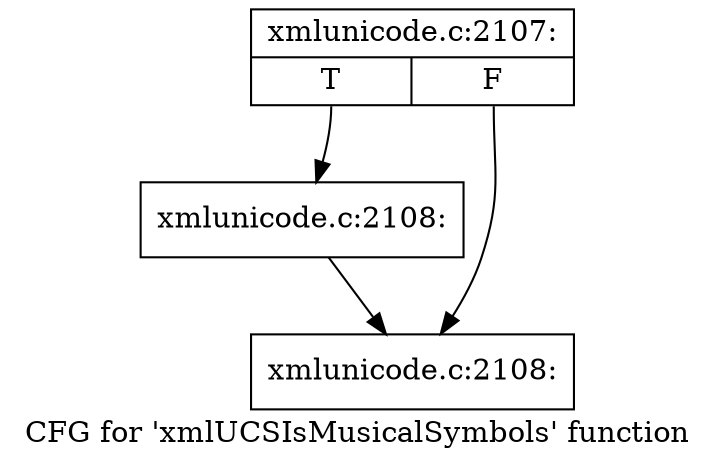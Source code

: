 digraph "CFG for 'xmlUCSIsMusicalSymbols' function" {
	label="CFG for 'xmlUCSIsMusicalSymbols' function";

	Node0x4e70cf0 [shape=record,label="{xmlunicode.c:2107:|{<s0>T|<s1>F}}"];
	Node0x4e70cf0:s0 -> Node0x4e71280;
	Node0x4e70cf0:s1 -> Node0x4e71230;
	Node0x4e71280 [shape=record,label="{xmlunicode.c:2108:}"];
	Node0x4e71280 -> Node0x4e71230;
	Node0x4e71230 [shape=record,label="{xmlunicode.c:2108:}"];
}
